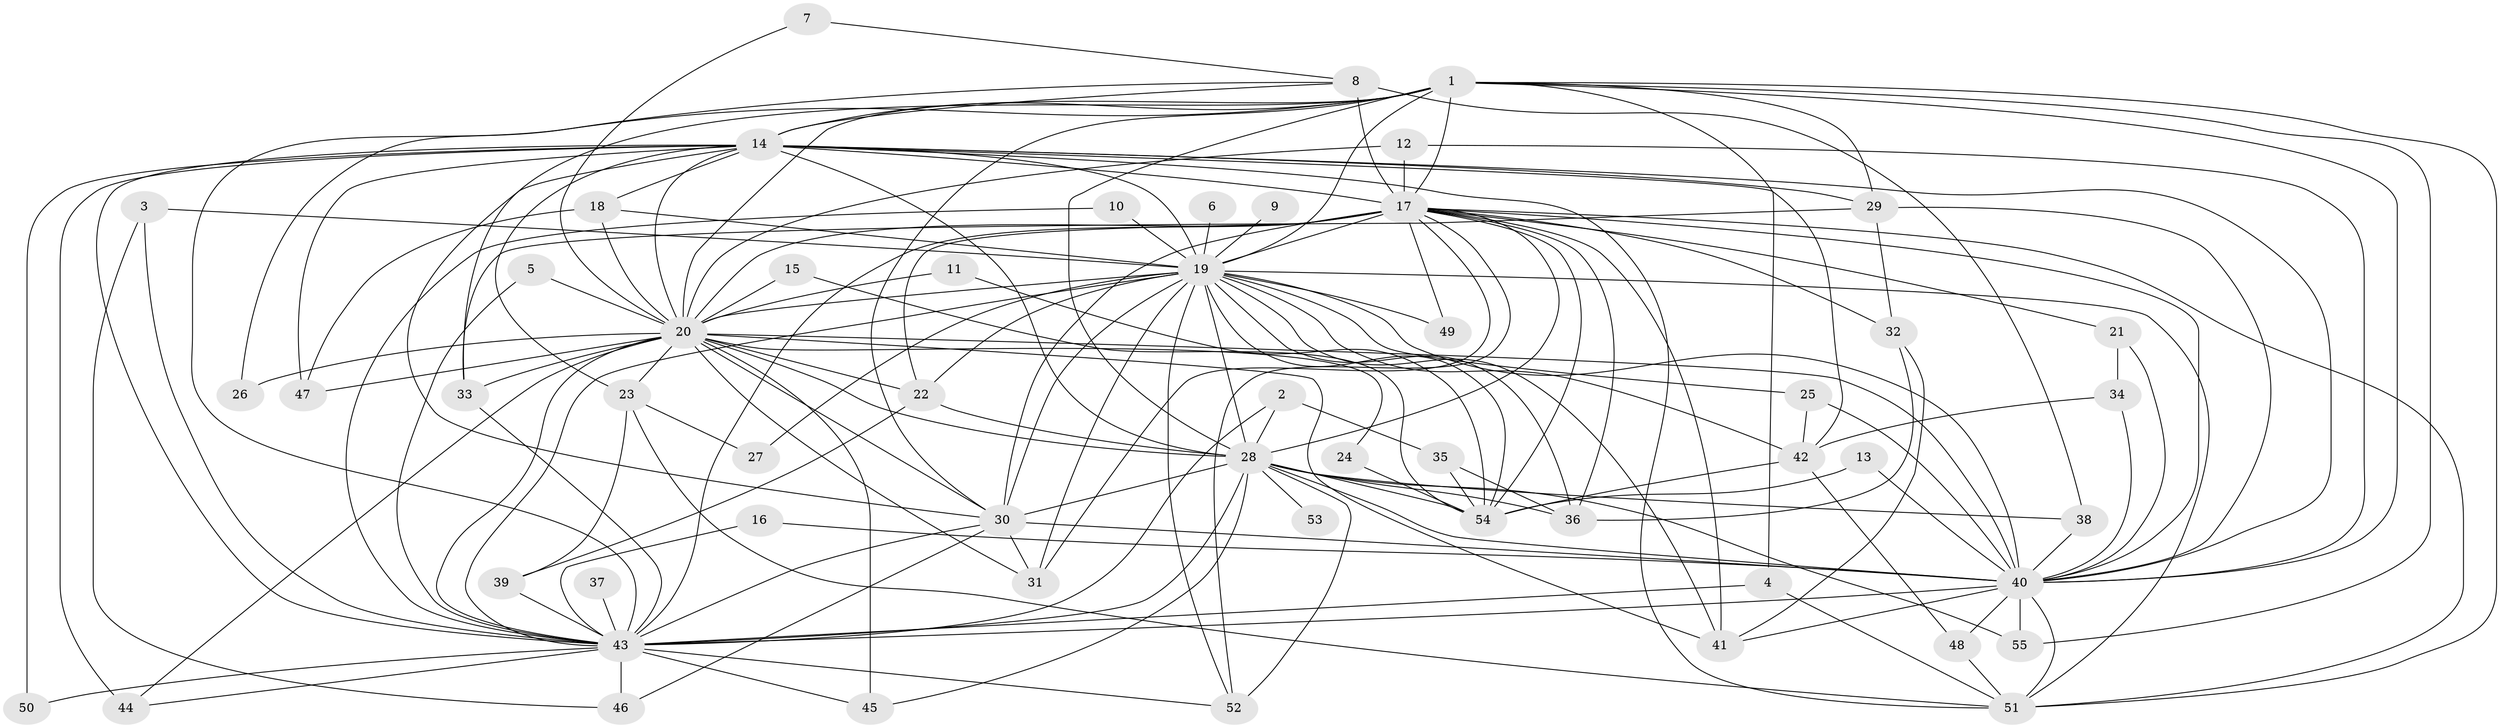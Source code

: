 // original degree distribution, {29: 0.00909090909090909, 17: 0.00909090909090909, 26: 0.00909090909090909, 15: 0.01818181818181818, 23: 0.00909090909090909, 22: 0.01818181818181818, 27: 0.00909090909090909, 24: 0.00909090909090909, 7: 0.01818181818181818, 5: 0.01818181818181818, 3: 0.21818181818181817, 4: 0.08181818181818182, 10: 0.00909090909090909, 2: 0.5545454545454546, 6: 0.00909090909090909}
// Generated by graph-tools (version 1.1) at 2025/01/03/09/25 03:01:15]
// undirected, 55 vertices, 158 edges
graph export_dot {
graph [start="1"]
  node [color=gray90,style=filled];
  1;
  2;
  3;
  4;
  5;
  6;
  7;
  8;
  9;
  10;
  11;
  12;
  13;
  14;
  15;
  16;
  17;
  18;
  19;
  20;
  21;
  22;
  23;
  24;
  25;
  26;
  27;
  28;
  29;
  30;
  31;
  32;
  33;
  34;
  35;
  36;
  37;
  38;
  39;
  40;
  41;
  42;
  43;
  44;
  45;
  46;
  47;
  48;
  49;
  50;
  51;
  52;
  53;
  54;
  55;
  1 -- 4 [weight=1.0];
  1 -- 14 [weight=1.0];
  1 -- 17 [weight=2.0];
  1 -- 19 [weight=1.0];
  1 -- 20 [weight=1.0];
  1 -- 28 [weight=1.0];
  1 -- 29 [weight=1.0];
  1 -- 30 [weight=1.0];
  1 -- 33 [weight=1.0];
  1 -- 40 [weight=1.0];
  1 -- 43 [weight=1.0];
  1 -- 51 [weight=1.0];
  1 -- 55 [weight=2.0];
  2 -- 28 [weight=1.0];
  2 -- 35 [weight=1.0];
  2 -- 43 [weight=1.0];
  3 -- 19 [weight=1.0];
  3 -- 43 [weight=1.0];
  3 -- 46 [weight=1.0];
  4 -- 43 [weight=1.0];
  4 -- 51 [weight=1.0];
  5 -- 20 [weight=1.0];
  5 -- 43 [weight=1.0];
  6 -- 19 [weight=1.0];
  7 -- 8 [weight=1.0];
  7 -- 20 [weight=1.0];
  8 -- 14 [weight=1.0];
  8 -- 17 [weight=3.0];
  8 -- 26 [weight=1.0];
  8 -- 38 [weight=1.0];
  9 -- 19 [weight=1.0];
  10 -- 19 [weight=1.0];
  10 -- 43 [weight=1.0];
  11 -- 20 [weight=1.0];
  11 -- 54 [weight=1.0];
  12 -- 17 [weight=1.0];
  12 -- 20 [weight=1.0];
  12 -- 40 [weight=1.0];
  13 -- 40 [weight=1.0];
  13 -- 54 [weight=1.0];
  14 -- 17 [weight=2.0];
  14 -- 18 [weight=1.0];
  14 -- 19 [weight=2.0];
  14 -- 20 [weight=1.0];
  14 -- 23 [weight=1.0];
  14 -- 28 [weight=2.0];
  14 -- 29 [weight=2.0];
  14 -- 30 [weight=1.0];
  14 -- 40 [weight=1.0];
  14 -- 42 [weight=1.0];
  14 -- 43 [weight=1.0];
  14 -- 44 [weight=1.0];
  14 -- 47 [weight=1.0];
  14 -- 50 [weight=2.0];
  14 -- 51 [weight=1.0];
  15 -- 20 [weight=1.0];
  15 -- 54 [weight=1.0];
  16 -- 40 [weight=1.0];
  16 -- 43 [weight=1.0];
  17 -- 19 [weight=2.0];
  17 -- 20 [weight=3.0];
  17 -- 21 [weight=1.0];
  17 -- 22 [weight=1.0];
  17 -- 28 [weight=4.0];
  17 -- 30 [weight=4.0];
  17 -- 31 [weight=1.0];
  17 -- 32 [weight=1.0];
  17 -- 36 [weight=1.0];
  17 -- 40 [weight=2.0];
  17 -- 41 [weight=1.0];
  17 -- 43 [weight=2.0];
  17 -- 49 [weight=1.0];
  17 -- 51 [weight=1.0];
  17 -- 52 [weight=1.0];
  17 -- 54 [weight=1.0];
  18 -- 19 [weight=1.0];
  18 -- 20 [weight=1.0];
  18 -- 47 [weight=1.0];
  19 -- 20 [weight=1.0];
  19 -- 22 [weight=1.0];
  19 -- 25 [weight=1.0];
  19 -- 27 [weight=1.0];
  19 -- 28 [weight=1.0];
  19 -- 30 [weight=2.0];
  19 -- 31 [weight=1.0];
  19 -- 36 [weight=1.0];
  19 -- 40 [weight=1.0];
  19 -- 41 [weight=1.0];
  19 -- 42 [weight=1.0];
  19 -- 43 [weight=1.0];
  19 -- 49 [weight=1.0];
  19 -- 51 [weight=1.0];
  19 -- 52 [weight=1.0];
  19 -- 54 [weight=1.0];
  20 -- 22 [weight=1.0];
  20 -- 23 [weight=1.0];
  20 -- 24 [weight=1.0];
  20 -- 26 [weight=1.0];
  20 -- 28 [weight=1.0];
  20 -- 30 [weight=1.0];
  20 -- 31 [weight=1.0];
  20 -- 33 [weight=1.0];
  20 -- 40 [weight=2.0];
  20 -- 41 [weight=1.0];
  20 -- 43 [weight=1.0];
  20 -- 44 [weight=1.0];
  20 -- 45 [weight=1.0];
  20 -- 47 [weight=1.0];
  21 -- 34 [weight=1.0];
  21 -- 40 [weight=1.0];
  22 -- 28 [weight=1.0];
  22 -- 39 [weight=1.0];
  23 -- 27 [weight=1.0];
  23 -- 39 [weight=1.0];
  23 -- 51 [weight=1.0];
  24 -- 54 [weight=1.0];
  25 -- 40 [weight=2.0];
  25 -- 42 [weight=1.0];
  28 -- 30 [weight=1.0];
  28 -- 36 [weight=1.0];
  28 -- 38 [weight=1.0];
  28 -- 40 [weight=1.0];
  28 -- 43 [weight=1.0];
  28 -- 45 [weight=1.0];
  28 -- 52 [weight=1.0];
  28 -- 53 [weight=1.0];
  28 -- 54 [weight=2.0];
  28 -- 55 [weight=1.0];
  29 -- 32 [weight=1.0];
  29 -- 33 [weight=1.0];
  29 -- 40 [weight=1.0];
  30 -- 31 [weight=1.0];
  30 -- 40 [weight=1.0];
  30 -- 43 [weight=2.0];
  30 -- 46 [weight=1.0];
  32 -- 36 [weight=1.0];
  32 -- 41 [weight=1.0];
  33 -- 43 [weight=1.0];
  34 -- 40 [weight=1.0];
  34 -- 42 [weight=1.0];
  35 -- 36 [weight=1.0];
  35 -- 54 [weight=1.0];
  37 -- 43 [weight=1.0];
  38 -- 40 [weight=1.0];
  39 -- 43 [weight=2.0];
  40 -- 41 [weight=1.0];
  40 -- 43 [weight=1.0];
  40 -- 48 [weight=1.0];
  40 -- 51 [weight=1.0];
  40 -- 55 [weight=2.0];
  42 -- 48 [weight=1.0];
  42 -- 54 [weight=1.0];
  43 -- 44 [weight=1.0];
  43 -- 45 [weight=1.0];
  43 -- 46 [weight=1.0];
  43 -- 50 [weight=1.0];
  43 -- 52 [weight=1.0];
  48 -- 51 [weight=1.0];
}
